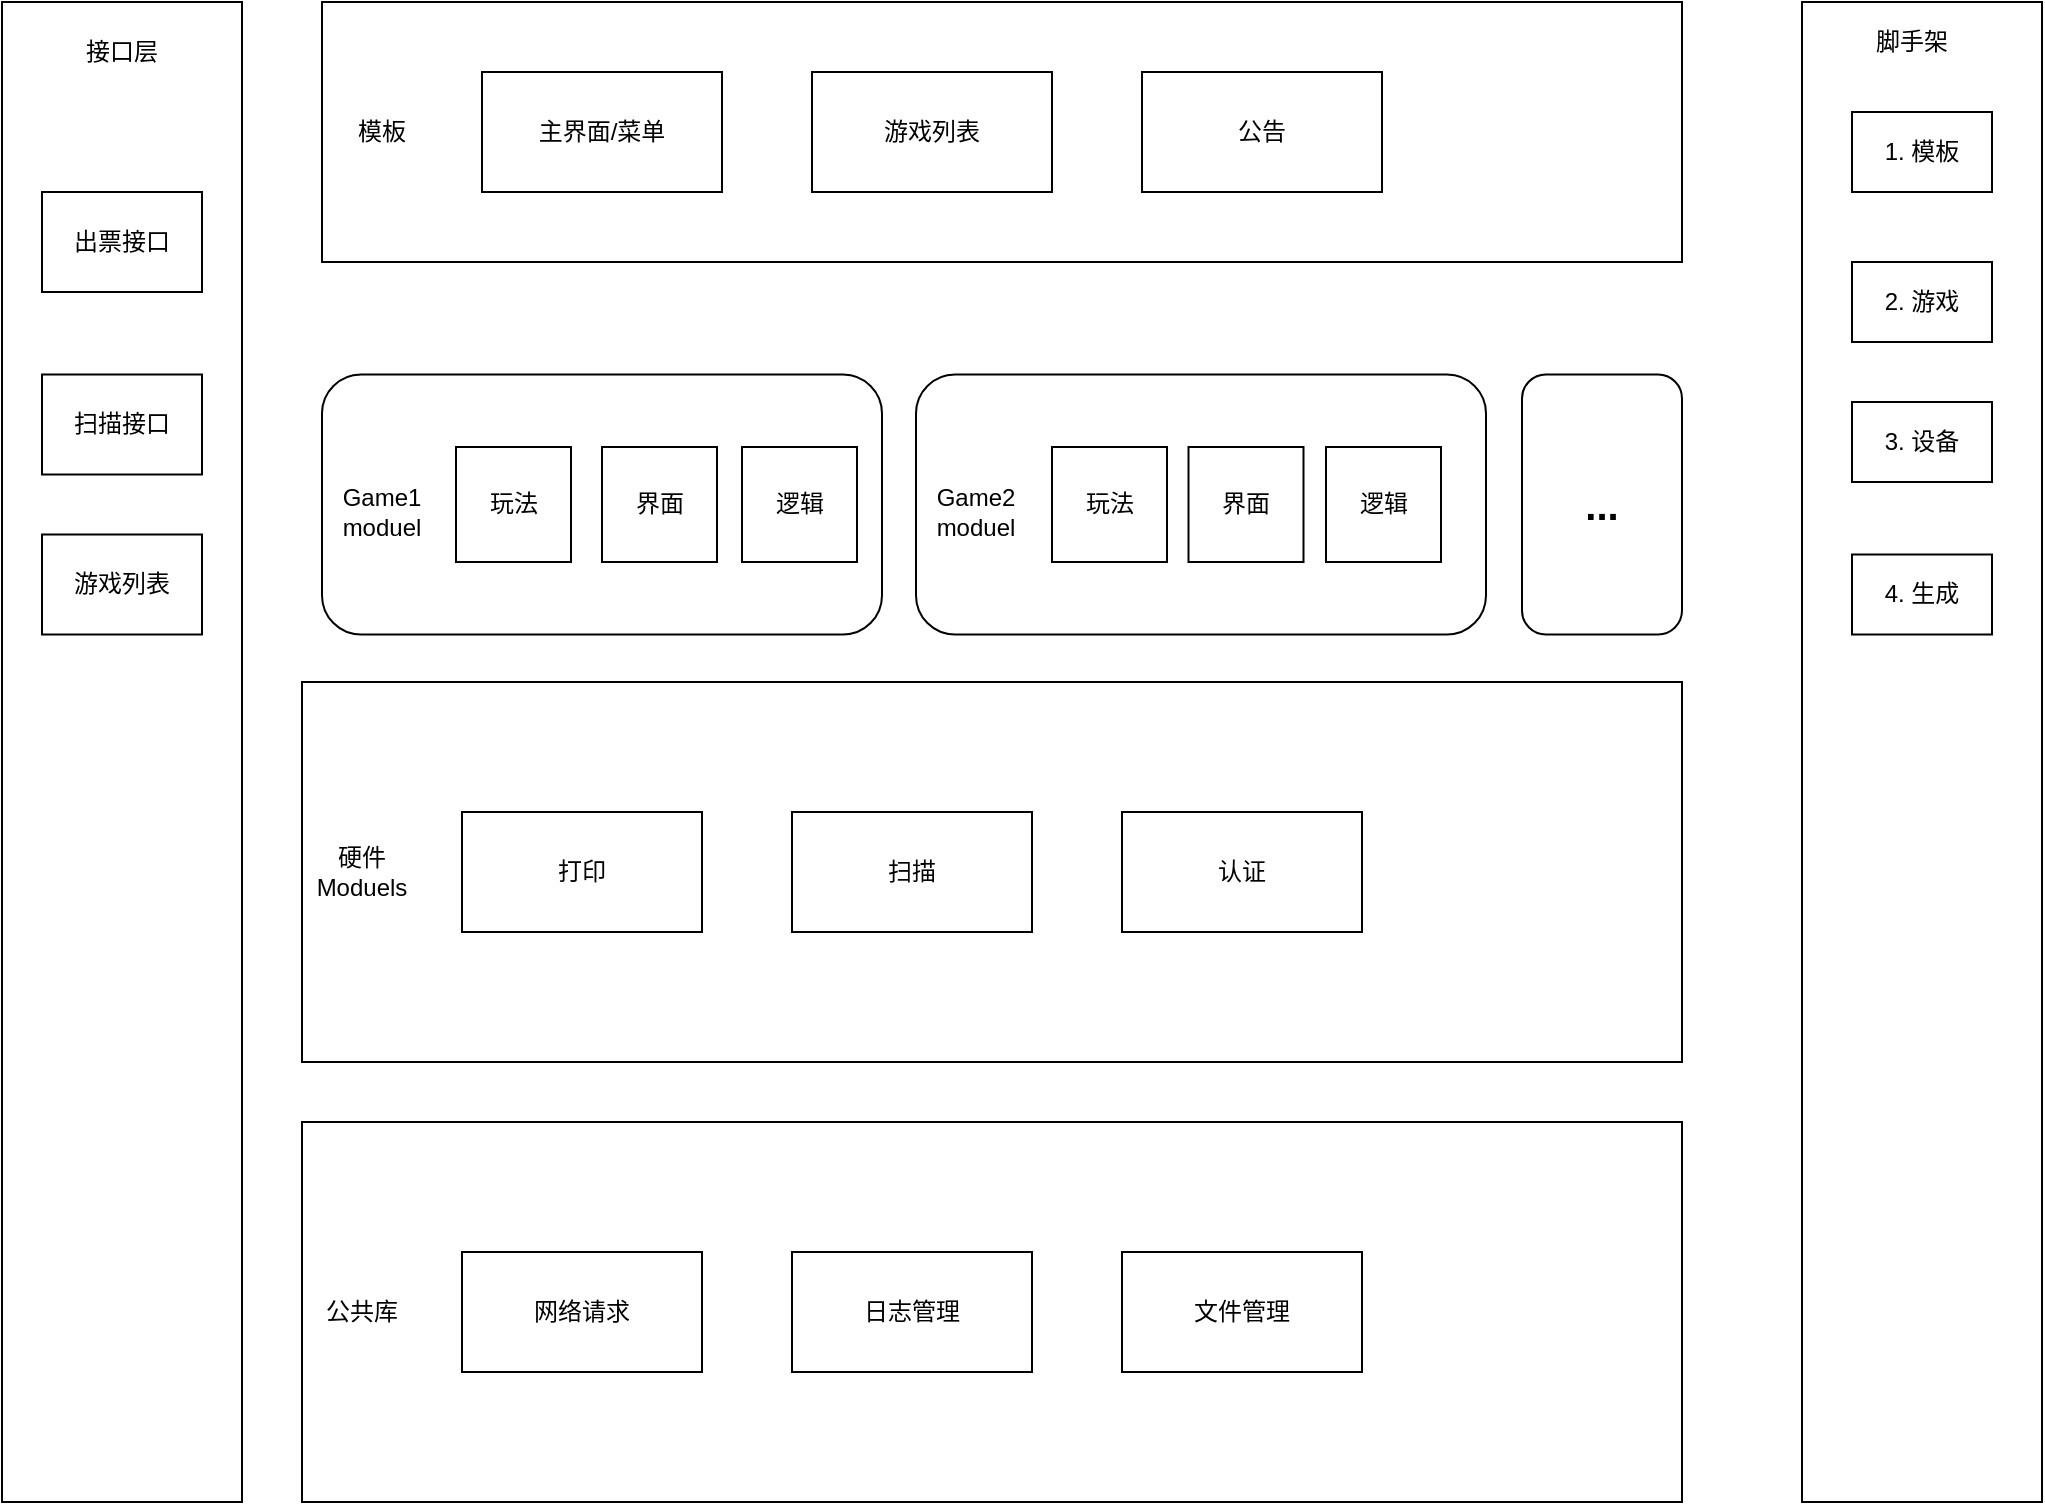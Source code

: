 <mxfile version="20.5.3" type="github">
  <diagram id="yADQap-89PuntW9U95AL" name="第 1 页">
    <mxGraphModel dx="1886" dy="2418" grid="1" gridSize="10" guides="1" tooltips="1" connect="1" arrows="1" fold="1" page="1" pageScale="1" pageWidth="1200" pageHeight="1600" math="0" shadow="0">
      <root>
        <mxCell id="0" />
        <mxCell id="1" parent="0" />
        <mxCell id="0dREb3E9lP1Kd60AYNcg-1" value="" style="rounded=1;whiteSpace=wrap;html=1;" vertex="1" parent="1">
          <mxGeometry x="170" y="146.25" width="280" height="130" as="geometry" />
        </mxCell>
        <mxCell id="0dREb3E9lP1Kd60AYNcg-2" value="Game1 moduel" style="text;html=1;strokeColor=none;fillColor=none;align=center;verticalAlign=middle;whiteSpace=wrap;rounded=0;" vertex="1" parent="1">
          <mxGeometry x="170" y="200" width="60" height="30" as="geometry" />
        </mxCell>
        <mxCell id="0dREb3E9lP1Kd60AYNcg-3" value="玩法" style="whiteSpace=wrap;html=1;aspect=fixed;" vertex="1" parent="1">
          <mxGeometry x="237" y="182.5" width="57.5" height="57.5" as="geometry" />
        </mxCell>
        <mxCell id="0dREb3E9lP1Kd60AYNcg-4" value="界面" style="whiteSpace=wrap;html=1;aspect=fixed;" vertex="1" parent="1">
          <mxGeometry x="310" y="182.5" width="57.5" height="57.5" as="geometry" />
        </mxCell>
        <mxCell id="0dREb3E9lP1Kd60AYNcg-6" value="" style="rounded=0;whiteSpace=wrap;html=1;" vertex="1" parent="1">
          <mxGeometry x="160" y="520" width="690" height="190" as="geometry" />
        </mxCell>
        <mxCell id="0dREb3E9lP1Kd60AYNcg-7" value="公共库" style="text;html=1;strokeColor=none;fillColor=none;align=center;verticalAlign=middle;whiteSpace=wrap;rounded=0;" vertex="1" parent="1">
          <mxGeometry x="160" y="600" width="60" height="30" as="geometry" />
        </mxCell>
        <mxCell id="0dREb3E9lP1Kd60AYNcg-8" value="网络请求" style="rounded=0;whiteSpace=wrap;html=1;" vertex="1" parent="1">
          <mxGeometry x="240" y="585" width="120" height="60" as="geometry" />
        </mxCell>
        <mxCell id="0dREb3E9lP1Kd60AYNcg-9" value="日志管理" style="rounded=0;whiteSpace=wrap;html=1;" vertex="1" parent="1">
          <mxGeometry x="405" y="585" width="120" height="60" as="geometry" />
        </mxCell>
        <mxCell id="0dREb3E9lP1Kd60AYNcg-10" value="文件管理" style="rounded=0;whiteSpace=wrap;html=1;" vertex="1" parent="1">
          <mxGeometry x="570" y="585" width="120" height="60" as="geometry" />
        </mxCell>
        <mxCell id="0dREb3E9lP1Kd60AYNcg-11" value="逻辑" style="whiteSpace=wrap;html=1;aspect=fixed;" vertex="1" parent="1">
          <mxGeometry x="380" y="182.5" width="57.5" height="57.5" as="geometry" />
        </mxCell>
        <mxCell id="0dREb3E9lP1Kd60AYNcg-12" value="" style="rounded=0;whiteSpace=wrap;html=1;" vertex="1" parent="1">
          <mxGeometry x="10" y="-40" width="120" height="750" as="geometry" />
        </mxCell>
        <mxCell id="0dREb3E9lP1Kd60AYNcg-13" value="接口层" style="text;html=1;strokeColor=none;fillColor=none;align=center;verticalAlign=middle;whiteSpace=wrap;rounded=0;" vertex="1" parent="1">
          <mxGeometry x="40" y="-30" width="60" height="30" as="geometry" />
        </mxCell>
        <mxCell id="0dREb3E9lP1Kd60AYNcg-14" value="" style="rounded=0;whiteSpace=wrap;html=1;" vertex="1" parent="1">
          <mxGeometry x="160" y="300" width="690" height="190" as="geometry" />
        </mxCell>
        <mxCell id="0dREb3E9lP1Kd60AYNcg-15" value="硬件Moduels" style="text;html=1;strokeColor=none;fillColor=none;align=center;verticalAlign=middle;whiteSpace=wrap;rounded=0;" vertex="1" parent="1">
          <mxGeometry x="160" y="380" width="60" height="30" as="geometry" />
        </mxCell>
        <mxCell id="0dREb3E9lP1Kd60AYNcg-16" value="打印" style="rounded=0;whiteSpace=wrap;html=1;" vertex="1" parent="1">
          <mxGeometry x="240" y="365" width="120" height="60" as="geometry" />
        </mxCell>
        <mxCell id="0dREb3E9lP1Kd60AYNcg-17" value="扫描" style="rounded=0;whiteSpace=wrap;html=1;" vertex="1" parent="1">
          <mxGeometry x="405" y="365" width="120" height="60" as="geometry" />
        </mxCell>
        <mxCell id="0dREb3E9lP1Kd60AYNcg-18" value="认证" style="rounded=0;whiteSpace=wrap;html=1;" vertex="1" parent="1">
          <mxGeometry x="570" y="365" width="120" height="60" as="geometry" />
        </mxCell>
        <mxCell id="0dREb3E9lP1Kd60AYNcg-20" value="" style="rounded=1;whiteSpace=wrap;html=1;" vertex="1" parent="1">
          <mxGeometry x="467" y="146.25" width="285" height="130" as="geometry" />
        </mxCell>
        <mxCell id="0dREb3E9lP1Kd60AYNcg-21" value="Game2 moduel" style="text;html=1;strokeColor=none;fillColor=none;align=center;verticalAlign=middle;whiteSpace=wrap;rounded=0;" vertex="1" parent="1">
          <mxGeometry x="467" y="200" width="60" height="30" as="geometry" />
        </mxCell>
        <mxCell id="0dREb3E9lP1Kd60AYNcg-22" value="玩法" style="whiteSpace=wrap;html=1;aspect=fixed;" vertex="1" parent="1">
          <mxGeometry x="535" y="182.5" width="57.5" height="57.5" as="geometry" />
        </mxCell>
        <mxCell id="0dREb3E9lP1Kd60AYNcg-23" value="界面" style="whiteSpace=wrap;html=1;aspect=fixed;" vertex="1" parent="1">
          <mxGeometry x="603.25" y="182.5" width="57.5" height="57.5" as="geometry" />
        </mxCell>
        <mxCell id="0dREb3E9lP1Kd60AYNcg-24" value="逻辑" style="whiteSpace=wrap;html=1;aspect=fixed;" vertex="1" parent="1">
          <mxGeometry x="672" y="182.5" width="57.5" height="57.5" as="geometry" />
        </mxCell>
        <mxCell id="0dREb3E9lP1Kd60AYNcg-26" value="" style="rounded=0;whiteSpace=wrap;html=1;" vertex="1" parent="1">
          <mxGeometry x="170" y="-40" width="680" height="130" as="geometry" />
        </mxCell>
        <mxCell id="0dREb3E9lP1Kd60AYNcg-27" value="模板" style="text;html=1;strokeColor=none;fillColor=none;align=center;verticalAlign=middle;whiteSpace=wrap;rounded=0;" vertex="1" parent="1">
          <mxGeometry x="170" y="10" width="60" height="30" as="geometry" />
        </mxCell>
        <mxCell id="0dREb3E9lP1Kd60AYNcg-28" value="主界面/菜单" style="rounded=0;whiteSpace=wrap;html=1;" vertex="1" parent="1">
          <mxGeometry x="250" y="-5" width="120" height="60" as="geometry" />
        </mxCell>
        <mxCell id="0dREb3E9lP1Kd60AYNcg-29" value="游戏列表" style="rounded=0;whiteSpace=wrap;html=1;" vertex="1" parent="1">
          <mxGeometry x="415" y="-5" width="120" height="60" as="geometry" />
        </mxCell>
        <mxCell id="0dREb3E9lP1Kd60AYNcg-30" value="公告" style="rounded=0;whiteSpace=wrap;html=1;" vertex="1" parent="1">
          <mxGeometry x="580" y="-5" width="120" height="60" as="geometry" />
        </mxCell>
        <mxCell id="0dREb3E9lP1Kd60AYNcg-31" value="" style="rounded=0;whiteSpace=wrap;html=1;" vertex="1" parent="1">
          <mxGeometry x="910" y="-40" width="120" height="750" as="geometry" />
        </mxCell>
        <mxCell id="0dREb3E9lP1Kd60AYNcg-32" value="脚手架" style="text;html=1;strokeColor=none;fillColor=none;align=center;verticalAlign=middle;whiteSpace=wrap;rounded=0;" vertex="1" parent="1">
          <mxGeometry x="935" y="-35" width="60" height="30" as="geometry" />
        </mxCell>
        <mxCell id="0dREb3E9lP1Kd60AYNcg-33" value="出票接口" style="rounded=0;whiteSpace=wrap;html=1;" vertex="1" parent="1">
          <mxGeometry x="30" y="55" width="80" height="50" as="geometry" />
        </mxCell>
        <mxCell id="0dREb3E9lP1Kd60AYNcg-35" value="..." style="rounded=1;whiteSpace=wrap;html=1;fontStyle=1;fontSize=20;" vertex="1" parent="1">
          <mxGeometry x="770" y="146.25" width="80" height="130" as="geometry" />
        </mxCell>
        <mxCell id="0dREb3E9lP1Kd60AYNcg-37" value="1. 模板" style="rounded=0;whiteSpace=wrap;html=1;" vertex="1" parent="1">
          <mxGeometry x="935" y="15" width="70" height="40" as="geometry" />
        </mxCell>
        <mxCell id="0dREb3E9lP1Kd60AYNcg-38" value="2. 游戏" style="rounded=0;whiteSpace=wrap;html=1;" vertex="1" parent="1">
          <mxGeometry x="935" y="90" width="70" height="40" as="geometry" />
        </mxCell>
        <mxCell id="0dREb3E9lP1Kd60AYNcg-39" value="3. 设备" style="rounded=0;whiteSpace=wrap;html=1;" vertex="1" parent="1">
          <mxGeometry x="935" y="160" width="70" height="40" as="geometry" />
        </mxCell>
        <mxCell id="0dREb3E9lP1Kd60AYNcg-40" value="4. 生成" style="rounded=0;whiteSpace=wrap;html=1;" vertex="1" parent="1">
          <mxGeometry x="935" y="236.25" width="70" height="40" as="geometry" />
        </mxCell>
        <mxCell id="0dREb3E9lP1Kd60AYNcg-41" value="扫描接口" style="rounded=0;whiteSpace=wrap;html=1;" vertex="1" parent="1">
          <mxGeometry x="30" y="146.25" width="80" height="50" as="geometry" />
        </mxCell>
        <mxCell id="0dREb3E9lP1Kd60AYNcg-43" value="游戏列表" style="rounded=0;whiteSpace=wrap;html=1;" vertex="1" parent="1">
          <mxGeometry x="30" y="226.25" width="80" height="50" as="geometry" />
        </mxCell>
      </root>
    </mxGraphModel>
  </diagram>
</mxfile>
